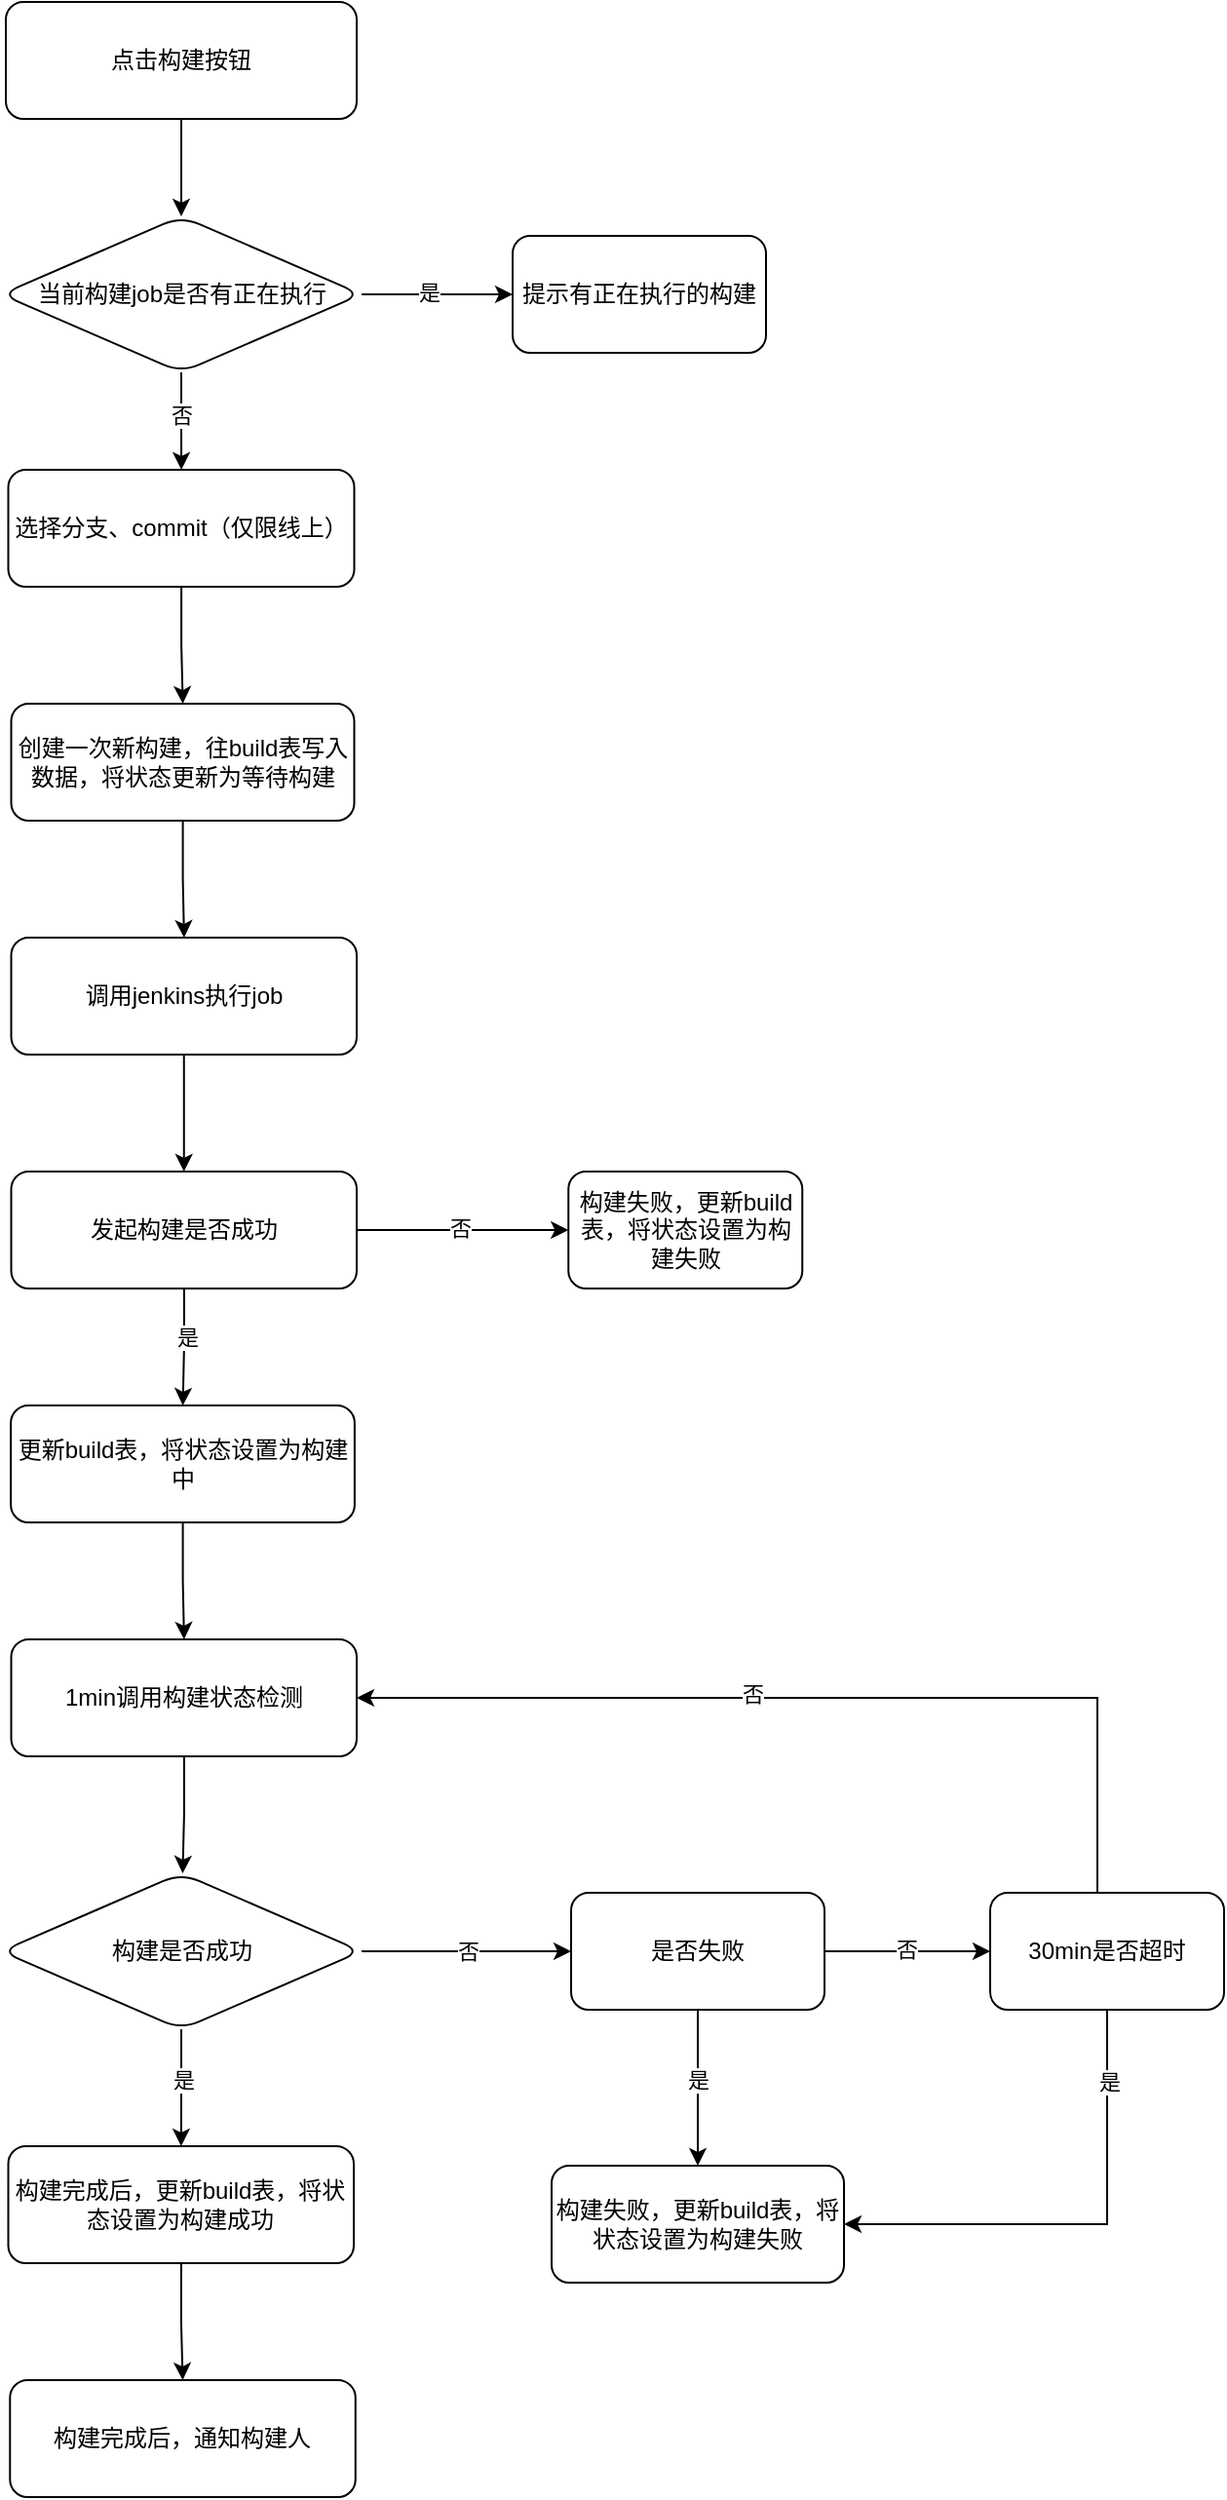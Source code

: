<mxfile version="22.1.9" type="github">
  <diagram name="第 1 页" id="uKd0gvcI_EXNXb9xkZMl">
    <mxGraphModel dx="1493" dy="758" grid="1" gridSize="10" guides="1" tooltips="1" connect="1" arrows="1" fold="1" page="1" pageScale="1" pageWidth="827" pageHeight="1169" math="0" shadow="0">
      <root>
        <mxCell id="0" />
        <mxCell id="1" parent="0" />
        <mxCell id="5hXS_3930Pt7SvAohvSX-14" value="" style="edgeStyle=orthogonalEdgeStyle;rounded=0;orthogonalLoop=1;jettySize=auto;html=1;" parent="1" source="5hXS_3930Pt7SvAohvSX-1" target="5hXS_3930Pt7SvAohvSX-13" edge="1">
          <mxGeometry relative="1" as="geometry" />
        </mxCell>
        <mxCell id="5hXS_3930Pt7SvAohvSX-1" value="点击构建按钮" style="rounded=1;whiteSpace=wrap;html=1;" parent="1" vertex="1">
          <mxGeometry x="290" y="40" width="180" height="60" as="geometry" />
        </mxCell>
        <mxCell id="5hXS_3930Pt7SvAohvSX-17" value="" style="edgeStyle=orthogonalEdgeStyle;rounded=0;orthogonalLoop=1;jettySize=auto;html=1;" parent="1" source="5hXS_3930Pt7SvAohvSX-13" target="5hXS_3930Pt7SvAohvSX-16" edge="1">
          <mxGeometry relative="1" as="geometry" />
        </mxCell>
        <mxCell id="5hXS_3930Pt7SvAohvSX-18" value="否" style="edgeLabel;html=1;align=center;verticalAlign=middle;resizable=0;points=[];" parent="5hXS_3930Pt7SvAohvSX-17" vertex="1" connectable="0">
          <mxGeometry x="-0.138" relative="1" as="geometry">
            <mxPoint as="offset" />
          </mxGeometry>
        </mxCell>
        <mxCell id="5hXS_3930Pt7SvAohvSX-20" value="" style="edgeStyle=orthogonalEdgeStyle;rounded=0;orthogonalLoop=1;jettySize=auto;html=1;" parent="1" source="5hXS_3930Pt7SvAohvSX-13" target="5hXS_3930Pt7SvAohvSX-19" edge="1">
          <mxGeometry relative="1" as="geometry" />
        </mxCell>
        <mxCell id="5hXS_3930Pt7SvAohvSX-21" value="是" style="edgeLabel;html=1;align=center;verticalAlign=middle;resizable=0;points=[];" parent="5hXS_3930Pt7SvAohvSX-20" vertex="1" connectable="0">
          <mxGeometry x="-0.129" y="1" relative="1" as="geometry">
            <mxPoint as="offset" />
          </mxGeometry>
        </mxCell>
        <mxCell id="5hXS_3930Pt7SvAohvSX-13" value="当前构建job是否有正在执行" style="rhombus;whiteSpace=wrap;html=1;rounded=1;" parent="1" vertex="1">
          <mxGeometry x="287.5" y="150" width="185" height="80" as="geometry" />
        </mxCell>
        <mxCell id="5hXS_3930Pt7SvAohvSX-23" value="" style="edgeStyle=orthogonalEdgeStyle;rounded=0;orthogonalLoop=1;jettySize=auto;html=1;" parent="1" source="5hXS_3930Pt7SvAohvSX-16" target="5hXS_3930Pt7SvAohvSX-22" edge="1">
          <mxGeometry relative="1" as="geometry" />
        </mxCell>
        <mxCell id="5hXS_3930Pt7SvAohvSX-16" value="选择分支、commit（仅限线上）" style="whiteSpace=wrap;html=1;rounded=1;" parent="1" vertex="1">
          <mxGeometry x="291.25" y="280" width="177.5" height="60" as="geometry" />
        </mxCell>
        <mxCell id="5hXS_3930Pt7SvAohvSX-19" value="提示有正在执行的构建" style="whiteSpace=wrap;html=1;rounded=1;" parent="1" vertex="1">
          <mxGeometry x="550" y="160" width="130" height="60" as="geometry" />
        </mxCell>
        <mxCell id="5hXS_3930Pt7SvAohvSX-25" value="" style="edgeStyle=orthogonalEdgeStyle;rounded=0;orthogonalLoop=1;jettySize=auto;html=1;" parent="1" source="5hXS_3930Pt7SvAohvSX-22" target="5hXS_3930Pt7SvAohvSX-24" edge="1">
          <mxGeometry relative="1" as="geometry" />
        </mxCell>
        <mxCell id="5hXS_3930Pt7SvAohvSX-22" value="创建一次新构建，往build表写入数据，将状态更新为等待构建" style="whiteSpace=wrap;html=1;rounded=1;" parent="1" vertex="1">
          <mxGeometry x="292.75" y="400" width="176" height="60" as="geometry" />
        </mxCell>
        <mxCell id="UcOcCSCP4X42r92XeVJ2-8" value="" style="edgeStyle=orthogonalEdgeStyle;rounded=0;orthogonalLoop=1;jettySize=auto;html=1;" edge="1" parent="1" source="5hXS_3930Pt7SvAohvSX-24" target="UcOcCSCP4X42r92XeVJ2-7">
          <mxGeometry relative="1" as="geometry" />
        </mxCell>
        <mxCell id="5hXS_3930Pt7SvAohvSX-24" value="调用jenkins执行job" style="whiteSpace=wrap;html=1;rounded=1;" parent="1" vertex="1">
          <mxGeometry x="292.75" y="520" width="177.25" height="60" as="geometry" />
        </mxCell>
        <mxCell id="5hXS_3930Pt7SvAohvSX-31" value="" style="edgeStyle=orthogonalEdgeStyle;rounded=0;orthogonalLoop=1;jettySize=auto;html=1;" parent="1" source="5hXS_3930Pt7SvAohvSX-26" edge="1">
          <mxGeometry relative="1" as="geometry">
            <mxPoint x="380.714" y="1000" as="targetPoint" />
          </mxGeometry>
        </mxCell>
        <mxCell id="5hXS_3930Pt7SvAohvSX-26" value="1min调用构建状态检测" style="whiteSpace=wrap;html=1;rounded=1;" parent="1" vertex="1">
          <mxGeometry x="292.75" y="880" width="177.25" height="60" as="geometry" />
        </mxCell>
        <mxCell id="5hXS_3930Pt7SvAohvSX-29" value="构建完成后，通知构建人" style="whiteSpace=wrap;html=1;rounded=1;" parent="1" vertex="1">
          <mxGeometry x="292.13" y="1260" width="177.25" height="60" as="geometry" />
        </mxCell>
        <mxCell id="5hXS_3930Pt7SvAohvSX-34" value="" style="edgeStyle=orthogonalEdgeStyle;rounded=0;orthogonalLoop=1;jettySize=auto;html=1;" parent="1" source="5hXS_3930Pt7SvAohvSX-32" target="5hXS_3930Pt7SvAohvSX-33" edge="1">
          <mxGeometry relative="1" as="geometry" />
        </mxCell>
        <mxCell id="5hXS_3930Pt7SvAohvSX-35" value="是" style="edgeLabel;html=1;align=center;verticalAlign=middle;resizable=0;points=[];" parent="5hXS_3930Pt7SvAohvSX-34" vertex="1" connectable="0">
          <mxGeometry x="-0.155" y="1" relative="1" as="geometry">
            <mxPoint as="offset" />
          </mxGeometry>
        </mxCell>
        <mxCell id="5hXS_3930Pt7SvAohvSX-37" value="否" style="edgeStyle=orthogonalEdgeStyle;rounded=0;orthogonalLoop=1;jettySize=auto;html=1;" parent="1" source="5hXS_3930Pt7SvAohvSX-32" target="5hXS_3930Pt7SvAohvSX-36" edge="1">
          <mxGeometry relative="1" as="geometry" />
        </mxCell>
        <mxCell id="5hXS_3930Pt7SvAohvSX-32" value="构建是否成功" style="rhombus;whiteSpace=wrap;html=1;rounded=1;" parent="1" vertex="1">
          <mxGeometry x="287.5" y="1000" width="185" height="80" as="geometry" />
        </mxCell>
        <mxCell id="5hXS_3930Pt7SvAohvSX-39" value="" style="edgeStyle=orthogonalEdgeStyle;rounded=0;orthogonalLoop=1;jettySize=auto;html=1;" parent="1" source="5hXS_3930Pt7SvAohvSX-33" target="5hXS_3930Pt7SvAohvSX-29" edge="1">
          <mxGeometry relative="1" as="geometry" />
        </mxCell>
        <mxCell id="5hXS_3930Pt7SvAohvSX-33" value="构建完成后，更新build表，将状态设置为构建成功" style="whiteSpace=wrap;html=1;rounded=1;" parent="1" vertex="1">
          <mxGeometry x="291.25" y="1140" width="177.25" height="60" as="geometry" />
        </mxCell>
        <mxCell id="UcOcCSCP4X42r92XeVJ2-4" value="" style="edgeStyle=orthogonalEdgeStyle;rounded=0;orthogonalLoop=1;jettySize=auto;html=1;" edge="1" parent="1" source="5hXS_3930Pt7SvAohvSX-36" target="UcOcCSCP4X42r92XeVJ2-3">
          <mxGeometry relative="1" as="geometry" />
        </mxCell>
        <mxCell id="UcOcCSCP4X42r92XeVJ2-5" value="是" style="edgeLabel;html=1;align=center;verticalAlign=middle;resizable=0;points=[];" vertex="1" connectable="0" parent="UcOcCSCP4X42r92XeVJ2-4">
          <mxGeometry x="-0.1" relative="1" as="geometry">
            <mxPoint as="offset" />
          </mxGeometry>
        </mxCell>
        <mxCell id="UcOcCSCP4X42r92XeVJ2-15" value="" style="edgeStyle=orthogonalEdgeStyle;rounded=0;orthogonalLoop=1;jettySize=auto;html=1;" edge="1" parent="1" source="5hXS_3930Pt7SvAohvSX-36" target="UcOcCSCP4X42r92XeVJ2-14">
          <mxGeometry relative="1" as="geometry" />
        </mxCell>
        <mxCell id="UcOcCSCP4X42r92XeVJ2-16" value="否" style="edgeLabel;html=1;align=center;verticalAlign=middle;resizable=0;points=[];" vertex="1" connectable="0" parent="UcOcCSCP4X42r92XeVJ2-15">
          <mxGeometry x="-0.012" y="1" relative="1" as="geometry">
            <mxPoint as="offset" />
          </mxGeometry>
        </mxCell>
        <mxCell id="5hXS_3930Pt7SvAohvSX-36" value="是否失败" style="whiteSpace=wrap;html=1;rounded=1;" parent="1" vertex="1">
          <mxGeometry x="580" y="1010" width="130" height="60" as="geometry" />
        </mxCell>
        <mxCell id="UcOcCSCP4X42r92XeVJ2-3" value="构建失败，更新build表，将状态设置为构建失败" style="whiteSpace=wrap;html=1;rounded=1;" vertex="1" parent="1">
          <mxGeometry x="570" y="1150" width="150" height="60" as="geometry" />
        </mxCell>
        <mxCell id="UcOcCSCP4X42r92XeVJ2-12" value="" style="edgeStyle=orthogonalEdgeStyle;rounded=0;orthogonalLoop=1;jettySize=auto;html=1;" edge="1" parent="1" source="UcOcCSCP4X42r92XeVJ2-7" target="UcOcCSCP4X42r92XeVJ2-11">
          <mxGeometry relative="1" as="geometry" />
        </mxCell>
        <mxCell id="UcOcCSCP4X42r92XeVJ2-13" value="否" style="edgeLabel;html=1;align=center;verticalAlign=middle;resizable=0;points=[];" vertex="1" connectable="0" parent="UcOcCSCP4X42r92XeVJ2-12">
          <mxGeometry x="-0.024" y="1" relative="1" as="geometry">
            <mxPoint as="offset" />
          </mxGeometry>
        </mxCell>
        <mxCell id="UcOcCSCP4X42r92XeVJ2-23" value="" style="edgeStyle=orthogonalEdgeStyle;rounded=0;orthogonalLoop=1;jettySize=auto;html=1;" edge="1" parent="1" source="UcOcCSCP4X42r92XeVJ2-7" target="UcOcCSCP4X42r92XeVJ2-22">
          <mxGeometry relative="1" as="geometry" />
        </mxCell>
        <mxCell id="UcOcCSCP4X42r92XeVJ2-25" value="是" style="edgeLabel;html=1;align=center;verticalAlign=middle;resizable=0;points=[];" vertex="1" connectable="0" parent="UcOcCSCP4X42r92XeVJ2-23">
          <mxGeometry x="-0.173" y="1" relative="1" as="geometry">
            <mxPoint as="offset" />
          </mxGeometry>
        </mxCell>
        <mxCell id="UcOcCSCP4X42r92XeVJ2-7" value="发起构建是否成功" style="whiteSpace=wrap;html=1;rounded=1;" vertex="1" parent="1">
          <mxGeometry x="292.75" y="640" width="177.25" height="60" as="geometry" />
        </mxCell>
        <mxCell id="UcOcCSCP4X42r92XeVJ2-11" value="构建失败，更新build表，将状态设置为构建失败" style="whiteSpace=wrap;html=1;rounded=1;" vertex="1" parent="1">
          <mxGeometry x="578.625" y="640" width="120" height="60" as="geometry" />
        </mxCell>
        <mxCell id="UcOcCSCP4X42r92XeVJ2-17" style="edgeStyle=orthogonalEdgeStyle;rounded=0;orthogonalLoop=1;jettySize=auto;html=1;entryX=1;entryY=0.5;entryDx=0;entryDy=0;" edge="1" parent="1" source="UcOcCSCP4X42r92XeVJ2-14" target="5hXS_3930Pt7SvAohvSX-26">
          <mxGeometry relative="1" as="geometry">
            <Array as="points">
              <mxPoint x="850" y="910" />
            </Array>
          </mxGeometry>
        </mxCell>
        <mxCell id="UcOcCSCP4X42r92XeVJ2-18" value="否" style="edgeLabel;html=1;align=center;verticalAlign=middle;resizable=0;points=[];" vertex="1" connectable="0" parent="UcOcCSCP4X42r92XeVJ2-17">
          <mxGeometry x="0.154" y="-2" relative="1" as="geometry">
            <mxPoint as="offset" />
          </mxGeometry>
        </mxCell>
        <mxCell id="UcOcCSCP4X42r92XeVJ2-20" style="edgeStyle=orthogonalEdgeStyle;rounded=0;orthogonalLoop=1;jettySize=auto;html=1;entryX=1;entryY=0.5;entryDx=0;entryDy=0;" edge="1" parent="1" source="UcOcCSCP4X42r92XeVJ2-14" target="UcOcCSCP4X42r92XeVJ2-3">
          <mxGeometry relative="1" as="geometry">
            <Array as="points">
              <mxPoint x="855" y="1180" />
            </Array>
          </mxGeometry>
        </mxCell>
        <mxCell id="UcOcCSCP4X42r92XeVJ2-21" value="是" style="edgeLabel;html=1;align=center;verticalAlign=middle;resizable=0;points=[];" vertex="1" connectable="0" parent="UcOcCSCP4X42r92XeVJ2-20">
          <mxGeometry x="-0.702" y="1" relative="1" as="geometry">
            <mxPoint as="offset" />
          </mxGeometry>
        </mxCell>
        <mxCell id="UcOcCSCP4X42r92XeVJ2-14" value="30min是否超时" style="whiteSpace=wrap;html=1;rounded=1;" vertex="1" parent="1">
          <mxGeometry x="795" y="1010" width="120" height="60" as="geometry" />
        </mxCell>
        <mxCell id="UcOcCSCP4X42r92XeVJ2-24" value="" style="edgeStyle=orthogonalEdgeStyle;rounded=0;orthogonalLoop=1;jettySize=auto;html=1;" edge="1" parent="1" source="UcOcCSCP4X42r92XeVJ2-22" target="5hXS_3930Pt7SvAohvSX-26">
          <mxGeometry relative="1" as="geometry" />
        </mxCell>
        <mxCell id="UcOcCSCP4X42r92XeVJ2-22" value="更新build表，将状态设置为构建中" style="whiteSpace=wrap;html=1;rounded=1;" vertex="1" parent="1">
          <mxGeometry x="292.56" y="760" width="176.38" height="60" as="geometry" />
        </mxCell>
      </root>
    </mxGraphModel>
  </diagram>
</mxfile>
